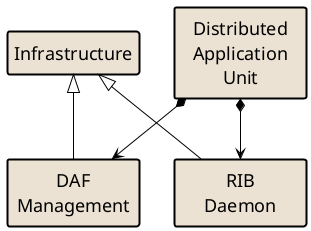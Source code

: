 @startuml

hide members
hide circle

skinparam ClassArrowColor Black
skinparam ClassBorderColor Black
skinparam ClassFontColor Black
skinparam ClassFontName "Calibri Normal"
skinparam ClassFontSize 18
skinparam ClassBackgroundColor #ebe2d4
skinparam ClassBorderThickness 2
skinparam Shadowing false
skinparam Padding 4
skinparam SameClassWidth true


Infrastructure <|-- "DAF\nManagement"
Infrastructure <|-- "RIB\nDaemon"

"Distributed\nApplication\nUnit" *--> "DAF\nManagement"
"Distributed\nApplication\nUnit" *--> "RIB\nDaemon"



@enduml
